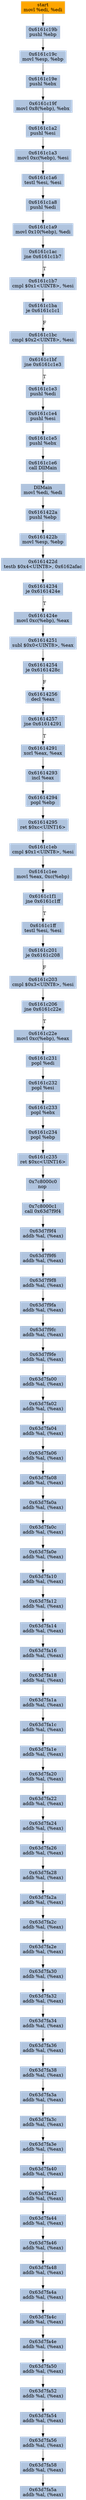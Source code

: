 digraph G {
node[shape=rectangle,style=filled,fillcolor=lightsteelblue,color=lightsteelblue]
bgcolor="transparent"
a0x6161c199movl_edi_edi[label="start\nmovl %edi, %edi",color="lightgrey",fillcolor="orange"];
a0x6161c19bpushl_ebp[label="0x6161c19b\npushl %ebp"];
a0x6161c19cmovl_esp_ebp[label="0x6161c19c\nmovl %esp, %ebp"];
a0x6161c19epushl_ebx[label="0x6161c19e\npushl %ebx"];
a0x6161c19fmovl_0x8ebp__ebx[label="0x6161c19f\nmovl 0x8(%ebp), %ebx"];
a0x6161c1a2pushl_esi[label="0x6161c1a2\npushl %esi"];
a0x6161c1a3movl_0xcebp__esi[label="0x6161c1a3\nmovl 0xc(%ebp), %esi"];
a0x6161c1a6testl_esi_esi[label="0x6161c1a6\ntestl %esi, %esi"];
a0x6161c1a8pushl_edi[label="0x6161c1a8\npushl %edi"];
a0x6161c1a9movl_0x10ebp__edi[label="0x6161c1a9\nmovl 0x10(%ebp), %edi"];
a0x6161c1acjne_0x6161c1b7[label="0x6161c1ac\njne 0x6161c1b7"];
a0x6161c1b7cmpl_0x1UINT8_esi[label="0x6161c1b7\ncmpl $0x1<UINT8>, %esi"];
a0x6161c1baje_0x6161c1c1[label="0x6161c1ba\nje 0x6161c1c1"];
a0x6161c1bccmpl_0x2UINT8_esi[label="0x6161c1bc\ncmpl $0x2<UINT8>, %esi"];
a0x6161c1bfjne_0x6161c1e3[label="0x6161c1bf\njne 0x6161c1e3"];
a0x6161c1e3pushl_edi[label="0x6161c1e3\npushl %edi"];
a0x6161c1e4pushl_esi[label="0x6161c1e4\npushl %esi"];
a0x6161c1e5pushl_ebx[label="0x6161c1e5\npushl %ebx"];
a0x6161c1e6call_DllMain[label="0x6161c1e6\ncall DllMain"];
a0x61614228movl_edi_edi[label="DllMain\nmovl %edi, %edi"];
a0x6161422apushl_ebp[label="0x6161422a\npushl %ebp"];
a0x6161422bmovl_esp_ebp[label="0x6161422b\nmovl %esp, %ebp"];
a0x6161422dtestb_0x4UINT8_0x6162afac[label="0x6161422d\ntestb $0x4<UINT8>, 0x6162afac"];
a0x61614234je_0x6161424e[label="0x61614234\nje 0x6161424e"];
a0x6161424emovl_0xcebp__eax[label="0x6161424e\nmovl 0xc(%ebp), %eax"];
a0x61614251subl_0x0UINT8_eax[label="0x61614251\nsubl $0x0<UINT8>, %eax"];
a0x61614254je_0x6161428c[label="0x61614254\nje 0x6161428c"];
a0x61614256decl_eax[label="0x61614256\ndecl %eax"];
a0x61614257jne_0x61614291[label="0x61614257\njne 0x61614291"];
a0x61614291xorl_eax_eax[label="0x61614291\nxorl %eax, %eax"];
a0x61614293incl_eax[label="0x61614293\nincl %eax"];
a0x61614294popl_ebp[label="0x61614294\npopl %ebp"];
a0x61614295ret_0xcUINT16[label="0x61614295\nret $0xc<UINT16>"];
a0x6161c1ebcmpl_0x1UINT8_esi[label="0x6161c1eb\ncmpl $0x1<UINT8>, %esi"];
a0x6161c1eemovl_eax_0xcebp_[label="0x6161c1ee\nmovl %eax, 0xc(%ebp)"];
a0x6161c1f1jne_0x6161c1ff[label="0x6161c1f1\njne 0x6161c1ff"];
a0x6161c1fftestl_esi_esi[label="0x6161c1ff\ntestl %esi, %esi"];
a0x6161c201je_0x6161c208[label="0x6161c201\nje 0x6161c208"];
a0x6161c203cmpl_0x3UINT8_esi[label="0x6161c203\ncmpl $0x3<UINT8>, %esi"];
a0x6161c206jne_0x6161c22e[label="0x6161c206\njne 0x6161c22e"];
a0x6161c22emovl_0xcebp__eax[label="0x6161c22e\nmovl 0xc(%ebp), %eax"];
a0x6161c231popl_edi[label="0x6161c231\npopl %edi"];
a0x6161c232popl_esi[label="0x6161c232\npopl %esi"];
a0x6161c233popl_ebx[label="0x6161c233\npopl %ebx"];
a0x6161c234popl_ebp[label="0x6161c234\npopl %ebp"];
a0x6161c235ret_0xcUINT16[label="0x6161c235\nret $0xc<UINT16>"];
a0x7c8000c0nop_[label="0x7c8000c0\nnop "];
a0x7c8000c1call_0x63d7f9f4[label="0x7c8000c1\ncall 0x63d7f9f4"];
a0x63d7f9f4addb_al_eax_[label="0x63d7f9f4\naddb %al, (%eax)"];
a0x63d7f9f6addb_al_eax_[label="0x63d7f9f6\naddb %al, (%eax)"];
a0x63d7f9f8addb_al_eax_[label="0x63d7f9f8\naddb %al, (%eax)"];
a0x63d7f9faaddb_al_eax_[label="0x63d7f9fa\naddb %al, (%eax)"];
a0x63d7f9fcaddb_al_eax_[label="0x63d7f9fc\naddb %al, (%eax)"];
a0x63d7f9feaddb_al_eax_[label="0x63d7f9fe\naddb %al, (%eax)"];
a0x63d7fa00addb_al_eax_[label="0x63d7fa00\naddb %al, (%eax)"];
a0x63d7fa02addb_al_eax_[label="0x63d7fa02\naddb %al, (%eax)"];
a0x63d7fa04addb_al_eax_[label="0x63d7fa04\naddb %al, (%eax)"];
a0x63d7fa06addb_al_eax_[label="0x63d7fa06\naddb %al, (%eax)"];
a0x63d7fa08addb_al_eax_[label="0x63d7fa08\naddb %al, (%eax)"];
a0x63d7fa0aaddb_al_eax_[label="0x63d7fa0a\naddb %al, (%eax)"];
a0x63d7fa0caddb_al_eax_[label="0x63d7fa0c\naddb %al, (%eax)"];
a0x63d7fa0eaddb_al_eax_[label="0x63d7fa0e\naddb %al, (%eax)"];
a0x63d7fa10addb_al_eax_[label="0x63d7fa10\naddb %al, (%eax)"];
a0x63d7fa12addb_al_eax_[label="0x63d7fa12\naddb %al, (%eax)"];
a0x63d7fa14addb_al_eax_[label="0x63d7fa14\naddb %al, (%eax)"];
a0x63d7fa16addb_al_eax_[label="0x63d7fa16\naddb %al, (%eax)"];
a0x63d7fa18addb_al_eax_[label="0x63d7fa18\naddb %al, (%eax)"];
a0x63d7fa1aaddb_al_eax_[label="0x63d7fa1a\naddb %al, (%eax)"];
a0x63d7fa1caddb_al_eax_[label="0x63d7fa1c\naddb %al, (%eax)"];
a0x63d7fa1eaddb_al_eax_[label="0x63d7fa1e\naddb %al, (%eax)"];
a0x63d7fa20addb_al_eax_[label="0x63d7fa20\naddb %al, (%eax)"];
a0x63d7fa22addb_al_eax_[label="0x63d7fa22\naddb %al, (%eax)"];
a0x63d7fa24addb_al_eax_[label="0x63d7fa24\naddb %al, (%eax)"];
a0x63d7fa26addb_al_eax_[label="0x63d7fa26\naddb %al, (%eax)"];
a0x63d7fa28addb_al_eax_[label="0x63d7fa28\naddb %al, (%eax)"];
a0x63d7fa2aaddb_al_eax_[label="0x63d7fa2a\naddb %al, (%eax)"];
a0x63d7fa2caddb_al_eax_[label="0x63d7fa2c\naddb %al, (%eax)"];
a0x63d7fa2eaddb_al_eax_[label="0x63d7fa2e\naddb %al, (%eax)"];
a0x63d7fa30addb_al_eax_[label="0x63d7fa30\naddb %al, (%eax)"];
a0x63d7fa32addb_al_eax_[label="0x63d7fa32\naddb %al, (%eax)"];
a0x63d7fa34addb_al_eax_[label="0x63d7fa34\naddb %al, (%eax)"];
a0x63d7fa36addb_al_eax_[label="0x63d7fa36\naddb %al, (%eax)"];
a0x63d7fa38addb_al_eax_[label="0x63d7fa38\naddb %al, (%eax)"];
a0x63d7fa3aaddb_al_eax_[label="0x63d7fa3a\naddb %al, (%eax)"];
a0x63d7fa3caddb_al_eax_[label="0x63d7fa3c\naddb %al, (%eax)"];
a0x63d7fa3eaddb_al_eax_[label="0x63d7fa3e\naddb %al, (%eax)"];
a0x63d7fa40addb_al_eax_[label="0x63d7fa40\naddb %al, (%eax)"];
a0x63d7fa42addb_al_eax_[label="0x63d7fa42\naddb %al, (%eax)"];
a0x63d7fa44addb_al_eax_[label="0x63d7fa44\naddb %al, (%eax)"];
a0x63d7fa46addb_al_eax_[label="0x63d7fa46\naddb %al, (%eax)"];
a0x63d7fa48addb_al_eax_[label="0x63d7fa48\naddb %al, (%eax)"];
a0x63d7fa4aaddb_al_eax_[label="0x63d7fa4a\naddb %al, (%eax)"];
a0x63d7fa4caddb_al_eax_[label="0x63d7fa4c\naddb %al, (%eax)"];
a0x63d7fa4eaddb_al_eax_[label="0x63d7fa4e\naddb %al, (%eax)"];
a0x63d7fa50addb_al_eax_[label="0x63d7fa50\naddb %al, (%eax)"];
a0x63d7fa52addb_al_eax_[label="0x63d7fa52\naddb %al, (%eax)"];
a0x63d7fa54addb_al_eax_[label="0x63d7fa54\naddb %al, (%eax)"];
a0x63d7fa56addb_al_eax_[label="0x63d7fa56\naddb %al, (%eax)"];
a0x63d7fa58addb_al_eax_[label="0x63d7fa58\naddb %al, (%eax)"];
a0x63d7fa5aaddb_al_eax_[label="0x63d7fa5a\naddb %al, (%eax)"];
a0x6161c199movl_edi_edi -> a0x6161c19bpushl_ebp [color="#000000"];
a0x6161c19bpushl_ebp -> a0x6161c19cmovl_esp_ebp [color="#000000"];
a0x6161c19cmovl_esp_ebp -> a0x6161c19epushl_ebx [color="#000000"];
a0x6161c19epushl_ebx -> a0x6161c19fmovl_0x8ebp__ebx [color="#000000"];
a0x6161c19fmovl_0x8ebp__ebx -> a0x6161c1a2pushl_esi [color="#000000"];
a0x6161c1a2pushl_esi -> a0x6161c1a3movl_0xcebp__esi [color="#000000"];
a0x6161c1a3movl_0xcebp__esi -> a0x6161c1a6testl_esi_esi [color="#000000"];
a0x6161c1a6testl_esi_esi -> a0x6161c1a8pushl_edi [color="#000000"];
a0x6161c1a8pushl_edi -> a0x6161c1a9movl_0x10ebp__edi [color="#000000"];
a0x6161c1a9movl_0x10ebp__edi -> a0x6161c1acjne_0x6161c1b7 [color="#000000"];
a0x6161c1acjne_0x6161c1b7 -> a0x6161c1b7cmpl_0x1UINT8_esi [color="#000000",label="T"];
a0x6161c1b7cmpl_0x1UINT8_esi -> a0x6161c1baje_0x6161c1c1 [color="#000000"];
a0x6161c1baje_0x6161c1c1 -> a0x6161c1bccmpl_0x2UINT8_esi [color="#000000",label="F"];
a0x6161c1bccmpl_0x2UINT8_esi -> a0x6161c1bfjne_0x6161c1e3 [color="#000000"];
a0x6161c1bfjne_0x6161c1e3 -> a0x6161c1e3pushl_edi [color="#000000",label="T"];
a0x6161c1e3pushl_edi -> a0x6161c1e4pushl_esi [color="#000000"];
a0x6161c1e4pushl_esi -> a0x6161c1e5pushl_ebx [color="#000000"];
a0x6161c1e5pushl_ebx -> a0x6161c1e6call_DllMain [color="#000000"];
a0x6161c1e6call_DllMain -> a0x61614228movl_edi_edi [color="#000000"];
a0x61614228movl_edi_edi -> a0x6161422apushl_ebp [color="#000000"];
a0x6161422apushl_ebp -> a0x6161422bmovl_esp_ebp [color="#000000"];
a0x6161422bmovl_esp_ebp -> a0x6161422dtestb_0x4UINT8_0x6162afac [color="#000000"];
a0x6161422dtestb_0x4UINT8_0x6162afac -> a0x61614234je_0x6161424e [color="#000000"];
a0x61614234je_0x6161424e -> a0x6161424emovl_0xcebp__eax [color="#000000",label="T"];
a0x6161424emovl_0xcebp__eax -> a0x61614251subl_0x0UINT8_eax [color="#000000"];
a0x61614251subl_0x0UINT8_eax -> a0x61614254je_0x6161428c [color="#000000"];
a0x61614254je_0x6161428c -> a0x61614256decl_eax [color="#000000",label="F"];
a0x61614256decl_eax -> a0x61614257jne_0x61614291 [color="#000000"];
a0x61614257jne_0x61614291 -> a0x61614291xorl_eax_eax [color="#000000",label="T"];
a0x61614291xorl_eax_eax -> a0x61614293incl_eax [color="#000000"];
a0x61614293incl_eax -> a0x61614294popl_ebp [color="#000000"];
a0x61614294popl_ebp -> a0x61614295ret_0xcUINT16 [color="#000000"];
a0x61614295ret_0xcUINT16 -> a0x6161c1ebcmpl_0x1UINT8_esi [color="#000000"];
a0x6161c1ebcmpl_0x1UINT8_esi -> a0x6161c1eemovl_eax_0xcebp_ [color="#000000"];
a0x6161c1eemovl_eax_0xcebp_ -> a0x6161c1f1jne_0x6161c1ff [color="#000000"];
a0x6161c1f1jne_0x6161c1ff -> a0x6161c1fftestl_esi_esi [color="#000000",label="T"];
a0x6161c1fftestl_esi_esi -> a0x6161c201je_0x6161c208 [color="#000000"];
a0x6161c201je_0x6161c208 -> a0x6161c203cmpl_0x3UINT8_esi [color="#000000",label="F"];
a0x6161c203cmpl_0x3UINT8_esi -> a0x6161c206jne_0x6161c22e [color="#000000"];
a0x6161c206jne_0x6161c22e -> a0x6161c22emovl_0xcebp__eax [color="#000000",label="T"];
a0x6161c22emovl_0xcebp__eax -> a0x6161c231popl_edi [color="#000000"];
a0x6161c231popl_edi -> a0x6161c232popl_esi [color="#000000"];
a0x6161c232popl_esi -> a0x6161c233popl_ebx [color="#000000"];
a0x6161c233popl_ebx -> a0x6161c234popl_ebp [color="#000000"];
a0x6161c234popl_ebp -> a0x6161c235ret_0xcUINT16 [color="#000000"];
a0x6161c235ret_0xcUINT16 -> a0x7c8000c0nop_ [color="#000000"];
a0x7c8000c0nop_ -> a0x7c8000c1call_0x63d7f9f4 [color="#000000"];
a0x7c8000c1call_0x63d7f9f4 -> a0x63d7f9f4addb_al_eax_ [color="#000000"];
a0x63d7f9f4addb_al_eax_ -> a0x63d7f9f6addb_al_eax_ [color="#000000"];
a0x63d7f9f6addb_al_eax_ -> a0x63d7f9f8addb_al_eax_ [color="#000000"];
a0x63d7f9f8addb_al_eax_ -> a0x63d7f9faaddb_al_eax_ [color="#000000"];
a0x63d7f9faaddb_al_eax_ -> a0x63d7f9fcaddb_al_eax_ [color="#000000"];
a0x63d7f9fcaddb_al_eax_ -> a0x63d7f9feaddb_al_eax_ [color="#000000"];
a0x63d7f9feaddb_al_eax_ -> a0x63d7fa00addb_al_eax_ [color="#000000"];
a0x63d7fa00addb_al_eax_ -> a0x63d7fa02addb_al_eax_ [color="#000000"];
a0x63d7fa02addb_al_eax_ -> a0x63d7fa04addb_al_eax_ [color="#000000"];
a0x63d7fa04addb_al_eax_ -> a0x63d7fa06addb_al_eax_ [color="#000000"];
a0x63d7fa06addb_al_eax_ -> a0x63d7fa08addb_al_eax_ [color="#000000"];
a0x63d7fa08addb_al_eax_ -> a0x63d7fa0aaddb_al_eax_ [color="#000000"];
a0x63d7fa0aaddb_al_eax_ -> a0x63d7fa0caddb_al_eax_ [color="#000000"];
a0x63d7fa0caddb_al_eax_ -> a0x63d7fa0eaddb_al_eax_ [color="#000000"];
a0x63d7fa0eaddb_al_eax_ -> a0x63d7fa10addb_al_eax_ [color="#000000"];
a0x63d7fa10addb_al_eax_ -> a0x63d7fa12addb_al_eax_ [color="#000000"];
a0x63d7fa12addb_al_eax_ -> a0x63d7fa14addb_al_eax_ [color="#000000"];
a0x63d7fa14addb_al_eax_ -> a0x63d7fa16addb_al_eax_ [color="#000000"];
a0x63d7fa16addb_al_eax_ -> a0x63d7fa18addb_al_eax_ [color="#000000"];
a0x63d7fa18addb_al_eax_ -> a0x63d7fa1aaddb_al_eax_ [color="#000000"];
a0x63d7fa1aaddb_al_eax_ -> a0x63d7fa1caddb_al_eax_ [color="#000000"];
a0x63d7fa1caddb_al_eax_ -> a0x63d7fa1eaddb_al_eax_ [color="#000000"];
a0x63d7fa1eaddb_al_eax_ -> a0x63d7fa20addb_al_eax_ [color="#000000"];
a0x63d7fa20addb_al_eax_ -> a0x63d7fa22addb_al_eax_ [color="#000000"];
a0x63d7fa22addb_al_eax_ -> a0x63d7fa24addb_al_eax_ [color="#000000"];
a0x63d7fa24addb_al_eax_ -> a0x63d7fa26addb_al_eax_ [color="#000000"];
a0x63d7fa26addb_al_eax_ -> a0x63d7fa28addb_al_eax_ [color="#000000"];
a0x63d7fa28addb_al_eax_ -> a0x63d7fa2aaddb_al_eax_ [color="#000000"];
a0x63d7fa2aaddb_al_eax_ -> a0x63d7fa2caddb_al_eax_ [color="#000000"];
a0x63d7fa2caddb_al_eax_ -> a0x63d7fa2eaddb_al_eax_ [color="#000000"];
a0x63d7fa2eaddb_al_eax_ -> a0x63d7fa30addb_al_eax_ [color="#000000"];
a0x63d7fa30addb_al_eax_ -> a0x63d7fa32addb_al_eax_ [color="#000000"];
a0x63d7fa32addb_al_eax_ -> a0x63d7fa34addb_al_eax_ [color="#000000"];
a0x63d7fa34addb_al_eax_ -> a0x63d7fa36addb_al_eax_ [color="#000000"];
a0x63d7fa36addb_al_eax_ -> a0x63d7fa38addb_al_eax_ [color="#000000"];
a0x63d7fa38addb_al_eax_ -> a0x63d7fa3aaddb_al_eax_ [color="#000000"];
a0x63d7fa3aaddb_al_eax_ -> a0x63d7fa3caddb_al_eax_ [color="#000000"];
a0x63d7fa3caddb_al_eax_ -> a0x63d7fa3eaddb_al_eax_ [color="#000000"];
a0x63d7fa3eaddb_al_eax_ -> a0x63d7fa40addb_al_eax_ [color="#000000"];
a0x63d7fa40addb_al_eax_ -> a0x63d7fa42addb_al_eax_ [color="#000000"];
a0x63d7fa42addb_al_eax_ -> a0x63d7fa44addb_al_eax_ [color="#000000"];
a0x63d7fa44addb_al_eax_ -> a0x63d7fa46addb_al_eax_ [color="#000000"];
a0x63d7fa46addb_al_eax_ -> a0x63d7fa48addb_al_eax_ [color="#000000"];
a0x63d7fa48addb_al_eax_ -> a0x63d7fa4aaddb_al_eax_ [color="#000000"];
a0x63d7fa4aaddb_al_eax_ -> a0x63d7fa4caddb_al_eax_ [color="#000000"];
a0x63d7fa4caddb_al_eax_ -> a0x63d7fa4eaddb_al_eax_ [color="#000000"];
a0x63d7fa4eaddb_al_eax_ -> a0x63d7fa50addb_al_eax_ [color="#000000"];
a0x63d7fa50addb_al_eax_ -> a0x63d7fa52addb_al_eax_ [color="#000000"];
a0x63d7fa52addb_al_eax_ -> a0x63d7fa54addb_al_eax_ [color="#000000"];
a0x63d7fa54addb_al_eax_ -> a0x63d7fa56addb_al_eax_ [color="#000000"];
a0x63d7fa56addb_al_eax_ -> a0x63d7fa58addb_al_eax_ [color="#000000"];
a0x63d7fa58addb_al_eax_ -> a0x63d7fa5aaddb_al_eax_ [color="#000000"];
}
